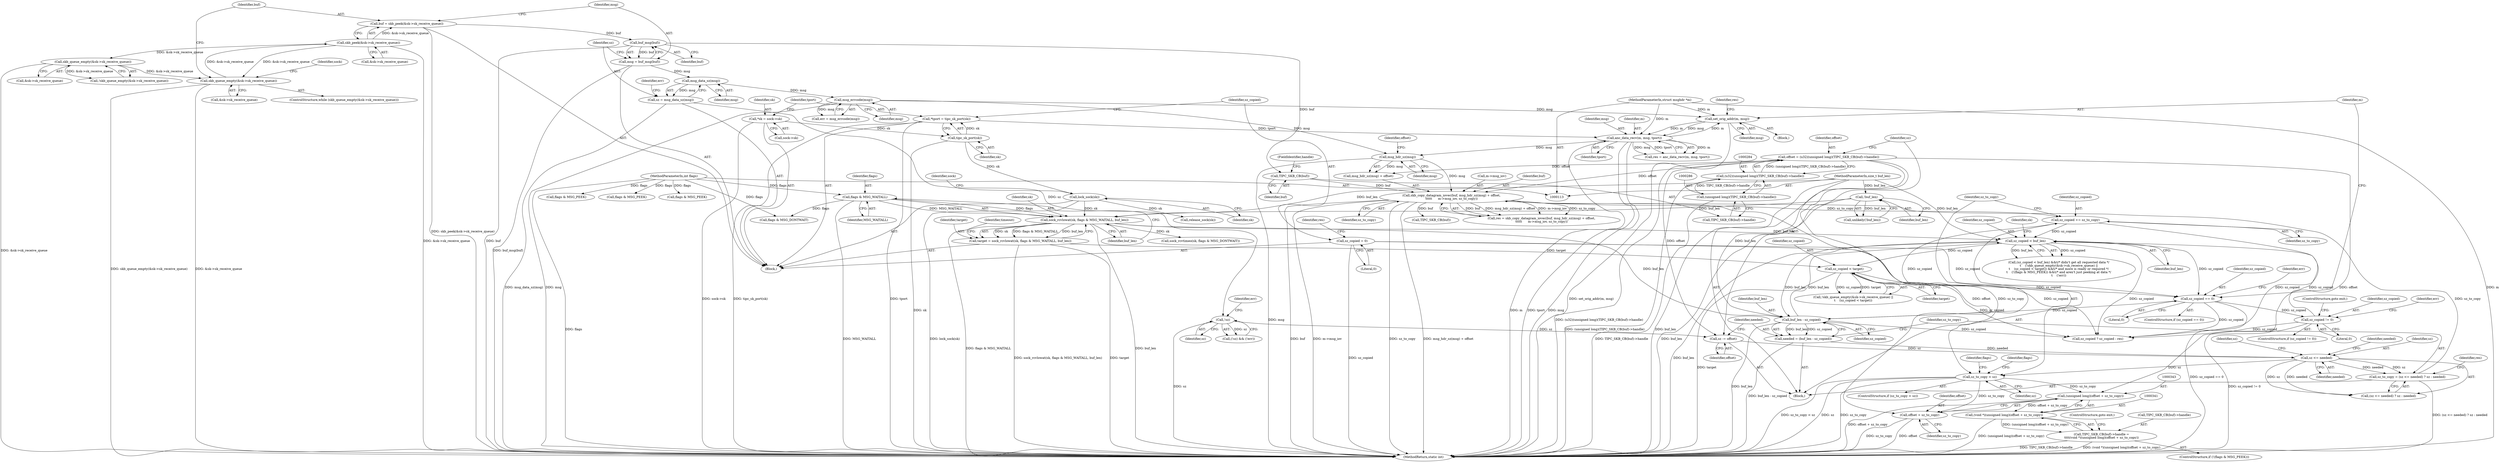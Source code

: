 digraph "0_linux_f3d3342602f8bcbf37d7c46641cb9bca7618eb1c_33@API" {
"1000326" [label="(Call,sz_to_copy < sz)"];
"1000309" [label="(Call,skb_copy_datagram_iovec(buf, msg_hdr_sz(msg) + offset,\n\t\t\t\t\t      m->msg_iov, sz_to_copy))"];
"1000288" [label="(Call,TIPC_SKB_CB(buf))"];
"1000239" [label="(Call,buf_msg(buf))"];
"1000230" [label="(Call,buf = skb_peek(&sk->sk_receive_queue))"];
"1000232" [label="(Call,skb_peek(&sk->sk_receive_queue))"];
"1000186" [label="(Call,skb_queue_empty(&sk->sk_receive_queue))"];
"1000403" [label="(Call,skb_queue_empty(&sk->sk_receive_queue))"];
"1000312" [label="(Call,msg_hdr_sz(msg))"];
"1000247" [label="(Call,msg_errcode(msg))"];
"1000243" [label="(Call,msg_data_sz(msg))"];
"1000237" [label="(Call,msg = buf_msg(buf))"];
"1000269" [label="(Call,anc_data_recv(m, msg, tport))"];
"1000264" [label="(Call,set_orig_addr(m, msg))"];
"1000116" [label="(MethodParameterIn,struct msghdr *m)"];
"1000127" [label="(Call,*tport = tipc_sk_port(sk))"];
"1000129" [label="(Call,tipc_sk_port(sk))"];
"1000121" [label="(Call,*sk = sock->sk)"];
"1000281" [label="(Call,offset = (u32)(unsigned long)(TIPC_SKB_CB(buf)->handle))"];
"1000283" [label="(Call,(u32)(unsigned long)(TIPC_SKB_CB(buf)->handle))"];
"1000285" [label="(Call,(unsigned long)(TIPC_SKB_CB(buf)->handle))"];
"1000299" [label="(Call,sz_to_copy = (sz <= needed) ? sz : needed)"];
"1000302" [label="(Call,sz <= needed)"];
"1000291" [label="(Call,sz -= offset)"];
"1000251" [label="(Call,!sz)"];
"1000241" [label="(Call,sz = msg_data_sz(msg))"];
"1000294" [label="(Call,needed = (buf_len - sz_copied))"];
"1000296" [label="(Call,buf_len - sz_copied)"];
"1000171" [label="(Call,sock_rcvlowat(sk, flags & MSG_WAITALL, buf_len))"];
"1000154" [label="(Call,lock_sock(sk))"];
"1000173" [label="(Call,flags & MSG_WAITALL)"];
"1000118" [label="(MethodParameterIn,int flags)"];
"1000149" [label="(Call,!buf_len)"];
"1000117" [label="(MethodParameterIn,size_t buf_len)"];
"1000397" [label="(Call,sz_copied < buf_len)"];
"1000322" [label="(Call,sz_copied += sz_to_copy)"];
"1000351" [label="(Call,sz_copied != 0)"];
"1000260" [label="(Call,sz_copied == 0)"];
"1000408" [label="(Call,sz_copied < target)"];
"1000169" [label="(Call,target = sock_rcvlowat(sk, flags & MSG_WAITALL, buf_len))"];
"1000139" [label="(Call,sz_copied = 0)"];
"1000342" [label="(Call,(unsigned long)(offset + sz_to_copy))"];
"1000340" [label="(Call,(void *)(unsigned long)(offset + sz_to_copy))"];
"1000335" [label="(Call,TIPC_SKB_CB(buf)->handle =\n\t\t\t\t(void *)(unsigned long)(offset + sz_to_copy))"];
"1000344" [label="(Call,offset + sz_to_copy)"];
"1000325" [label="(ControlStructure,if (sz_to_copy < sz))"];
"1000298" [label="(Identifier,sz_copied)"];
"1000148" [label="(Call,unlikely(!buf_len))"];
"1000179" [label="(Call,sock_rcvtimeo(sk, flags & MSG_DONTWAIT))"];
"1000239" [label="(Call,buf_msg(buf))"];
"1000303" [label="(Identifier,sz)"];
"1000413" [label="(Call,flags & MSG_PEEK)"];
"1000420" [label="(Call,release_sock(sk))"];
"1000174" [label="(Identifier,flags)"];
"1000340" [label="(Call,(void *)(unsigned long)(offset + sz_to_copy))"];
"1000309" [label="(Call,skb_copy_datagram_iovec(buf, msg_hdr_sz(msg) + offset,\n\t\t\t\t\t      m->msg_iov, sz_to_copy))"];
"1000116" [label="(MethodParameterIn,struct msghdr *m)"];
"1000272" [label="(Identifier,tport)"];
"1000230" [label="(Call,buf = skb_peek(&sk->sk_receive_queue))"];
"1000322" [label="(Call,sz_copied += sz_to_copy)"];
"1000423" [label="(Call,sz_copied ? sz_copied : res)"];
"1000345" [label="(Identifier,offset)"];
"1000247" [label="(Call,msg_errcode(msg))"];
"1000185" [label="(ControlStructure,while (skb_queue_empty(&sk->sk_receive_queue)))"];
"1000173" [label="(Call,flags & MSG_WAITALL)"];
"1000404" [label="(Call,&sk->sk_receive_queue)"];
"1000118" [label="(MethodParameterIn,int flags)"];
"1000150" [label="(Identifier,buf_len)"];
"1000139" [label="(Call,sz_copied = 0)"];
"1000129" [label="(Call,tipc_sk_port(sk))"];
"1000402" [label="(Call,!skb_queue_empty(&sk->sk_receive_queue))"];
"1000294" [label="(Call,needed = (buf_len - sz_copied))"];
"1000232" [label="(Call,skb_peek(&sk->sk_receive_queue))"];
"1000169" [label="(Call,target = sock_rcvlowat(sk, flags & MSG_WAITALL, buf_len))"];
"1000160" [label="(Identifier,sock)"];
"1000263" [label="(Block,)"];
"1000346" [label="(Identifier,sz_to_copy)"];
"1000123" [label="(Call,sock->sk)"];
"1000260" [label="(Call,sz_copied == 0)"];
"1000315" [label="(Call,m->msg_iov)"];
"1000285" [label="(Call,(unsigned long)(TIPC_SKB_CB(buf)->handle))"];
"1000245" [label="(Call,err = msg_errcode(msg))"];
"1000396" [label="(Call,(sz_copied < buf_len) &&\t/* didn't get all requested data */\n\t    (!skb_queue_empty(&sk->sk_receive_queue) ||\n\t    (sz_copied < target)) &&\t/* and more is ready or required */\n\t    (!(flags & MSG_PEEK)) &&\t/* and aren't just peeking at data */\n\t    (!err))"];
"1000262" [label="(Literal,0)"];
"1000127" [label="(Call,*tport = tipc_sk_port(sk))"];
"1000181" [label="(Call,flags & MSG_DONTWAIT)"];
"1000261" [label="(Identifier,sz_copied)"];
"1000296" [label="(Call,buf_len - sz_copied)"];
"1000307" [label="(Call,res = skb_copy_datagram_iovec(buf, msg_hdr_sz(msg) + offset,\n\t\t\t\t\t      m->msg_iov, sz_to_copy))"];
"1000281" [label="(Call,offset = (u32)(unsigned long)(TIPC_SKB_CB(buf)->handle))"];
"1000295" [label="(Identifier,needed)"];
"1000195" [label="(Identifier,sock)"];
"1000318" [label="(Identifier,sz_to_copy)"];
"1000282" [label="(Identifier,offset)"];
"1000403" [label="(Call,skb_queue_empty(&sk->sk_receive_queue))"];
"1000237" [label="(Call,msg = buf_msg(buf))"];
"1000354" [label="(ControlStructure,goto exit;)"];
"1000375" [label="(Identifier,flags)"];
"1000170" [label="(Identifier,target)"];
"1000251" [label="(Call,!sz)"];
"1000264" [label="(Call,set_orig_addr(m, msg))"];
"1000140" [label="(Identifier,sz_copied)"];
"1000141" [label="(Literal,0)"];
"1000242" [label="(Identifier,sz)"];
"1000171" [label="(Call,sock_rcvlowat(sk, flags & MSG_WAITALL, buf_len))"];
"1000351" [label="(Call,sz_copied != 0)"];
"1000155" [label="(Identifier,sk)"];
"1000149" [label="(Call,!buf_len)"];
"1000122" [label="(Identifier,sk)"];
"1000330" [label="(ControlStructure,if (!(flags & MSG_PEEK)))"];
"1000154" [label="(Call,lock_sock(sk))"];
"1000130" [label="(Identifier,sk)"];
"1000288" [label="(Call,TIPC_SKB_CB(buf))"];
"1000278" [label="(Identifier,err)"];
"1000270" [label="(Identifier,m)"];
"1000344" [label="(Call,offset + sz_to_copy)"];
"1000347" [label="(ControlStructure,goto exit;)"];
"1000268" [label="(Identifier,res)"];
"1000117" [label="(MethodParameterIn,size_t buf_len)"];
"1000312" [label="(Call,msg_hdr_sz(msg))"];
"1000408" [label="(Call,sz_copied < target)"];
"1000290" [label="(FieldIdentifier,handle)"];
"1000283" [label="(Call,(u32)(unsigned long)(TIPC_SKB_CB(buf)->handle))"];
"1000332" [label="(Call,flags & MSG_PEEK)"];
"1000374" [label="(Call,flags & MSG_PEEK)"];
"1000252" [label="(Identifier,sz)"];
"1000240" [label="(Identifier,buf)"];
"1000243" [label="(Call,msg_data_sz(msg))"];
"1000246" [label="(Identifier,err)"];
"1000311" [label="(Call,msg_hdr_sz(msg) + offset)"];
"1000314" [label="(Identifier,offset)"];
"1000326" [label="(Call,sz_to_copy < sz)"];
"1000248" [label="(Identifier,msg)"];
"1000297" [label="(Identifier,buf_len)"];
"1000305" [label="(Identifier,sz)"];
"1000231" [label="(Identifier,buf)"];
"1000327" [label="(Identifier,sz_to_copy)"];
"1000301" [label="(Call,(sz <= needed) ? sz : needed)"];
"1000302" [label="(Call,sz <= needed)"];
"1000259" [label="(ControlStructure,if (sz_copied == 0))"];
"1000238" [label="(Identifier,msg)"];
"1000336" [label="(Call,TIPC_SKB_CB(buf)->handle)"];
"1000427" [label="(MethodReturn,static int)"];
"1000328" [label="(Identifier,sz)"];
"1000342" [label="(Call,(unsigned long)(offset + sz_to_copy))"];
"1000337" [label="(Call,TIPC_SKB_CB(buf))"];
"1000121" [label="(Call,*sk = sock->sk)"];
"1000119" [label="(Block,)"];
"1000353" [label="(Literal,0)"];
"1000397" [label="(Call,sz_copied < buf_len)"];
"1000398" [label="(Identifier,sz_copied)"];
"1000352" [label="(Identifier,sz_copied)"];
"1000267" [label="(Call,res = anc_data_recv(m, msg, tport))"];
"1000299" [label="(Call,sz_to_copy = (sz <= needed) ? sz : needed)"];
"1000300" [label="(Identifier,sz_to_copy)"];
"1000406" [label="(Identifier,sk)"];
"1000323" [label="(Identifier,sz_copied)"];
"1000350" [label="(ControlStructure,if (sz_copied != 0))"];
"1000128" [label="(Identifier,tport)"];
"1000233" [label="(Call,&sk->sk_receive_queue)"];
"1000401" [label="(Call,!skb_queue_empty(&sk->sk_receive_queue) ||\n\t    (sz_copied < target))"];
"1000241" [label="(Call,sz = msg_data_sz(msg))"];
"1000271" [label="(Identifier,msg)"];
"1000410" [label="(Identifier,target)"];
"1000266" [label="(Identifier,msg)"];
"1000186" [label="(Call,skb_queue_empty(&sk->sk_receive_queue))"];
"1000292" [label="(Identifier,sz)"];
"1000333" [label="(Identifier,flags)"];
"1000279" [label="(Block,)"];
"1000172" [label="(Identifier,sk)"];
"1000304" [label="(Identifier,needed)"];
"1000145" [label="(Identifier,res)"];
"1000178" [label="(Identifier,timeout)"];
"1000289" [label="(Identifier,buf)"];
"1000358" [label="(Identifier,err)"];
"1000306" [label="(Identifier,needed)"];
"1000399" [label="(Identifier,buf_len)"];
"1000409" [label="(Identifier,sz_copied)"];
"1000187" [label="(Call,&sk->sk_receive_queue)"];
"1000287" [label="(Call,TIPC_SKB_CB(buf)->handle)"];
"1000313" [label="(Identifier,msg)"];
"1000310" [label="(Identifier,buf)"];
"1000293" [label="(Identifier,offset)"];
"1000291" [label="(Call,sz -= offset)"];
"1000175" [label="(Identifier,MSG_WAITALL)"];
"1000176" [label="(Identifier,buf_len)"];
"1000244" [label="(Identifier,msg)"];
"1000250" [label="(Call,(!sz) && (!err))"];
"1000269" [label="(Call,anc_data_recv(m, msg, tport))"];
"1000254" [label="(Identifier,err)"];
"1000265" [label="(Identifier,m)"];
"1000324" [label="(Identifier,sz_to_copy)"];
"1000308" [label="(Identifier,res)"];
"1000335" [label="(Call,TIPC_SKB_CB(buf)->handle =\n\t\t\t\t(void *)(unsigned long)(offset + sz_to_copy))"];
"1000326" -> "1000325"  [label="AST: "];
"1000326" -> "1000328"  [label="CFG: "];
"1000327" -> "1000326"  [label="AST: "];
"1000328" -> "1000326"  [label="AST: "];
"1000333" -> "1000326"  [label="CFG: "];
"1000375" -> "1000326"  [label="CFG: "];
"1000326" -> "1000427"  [label="DDG: sz_to_copy < sz"];
"1000326" -> "1000427"  [label="DDG: sz"];
"1000326" -> "1000427"  [label="DDG: sz_to_copy"];
"1000309" -> "1000326"  [label="DDG: sz_to_copy"];
"1000302" -> "1000326"  [label="DDG: sz"];
"1000326" -> "1000342"  [label="DDG: sz_to_copy"];
"1000326" -> "1000344"  [label="DDG: sz_to_copy"];
"1000309" -> "1000307"  [label="AST: "];
"1000309" -> "1000318"  [label="CFG: "];
"1000310" -> "1000309"  [label="AST: "];
"1000311" -> "1000309"  [label="AST: "];
"1000315" -> "1000309"  [label="AST: "];
"1000318" -> "1000309"  [label="AST: "];
"1000307" -> "1000309"  [label="CFG: "];
"1000309" -> "1000427"  [label="DDG: buf"];
"1000309" -> "1000427"  [label="DDG: m->msg_iov"];
"1000309" -> "1000427"  [label="DDG: sz_to_copy"];
"1000309" -> "1000427"  [label="DDG: msg_hdr_sz(msg) + offset"];
"1000309" -> "1000307"  [label="DDG: buf"];
"1000309" -> "1000307"  [label="DDG: msg_hdr_sz(msg) + offset"];
"1000309" -> "1000307"  [label="DDG: m->msg_iov"];
"1000309" -> "1000307"  [label="DDG: sz_to_copy"];
"1000288" -> "1000309"  [label="DDG: buf"];
"1000312" -> "1000309"  [label="DDG: msg"];
"1000281" -> "1000309"  [label="DDG: offset"];
"1000299" -> "1000309"  [label="DDG: sz_to_copy"];
"1000309" -> "1000322"  [label="DDG: sz_to_copy"];
"1000309" -> "1000337"  [label="DDG: buf"];
"1000288" -> "1000287"  [label="AST: "];
"1000288" -> "1000289"  [label="CFG: "];
"1000289" -> "1000288"  [label="AST: "];
"1000290" -> "1000288"  [label="CFG: "];
"1000239" -> "1000288"  [label="DDG: buf"];
"1000239" -> "1000237"  [label="AST: "];
"1000239" -> "1000240"  [label="CFG: "];
"1000240" -> "1000239"  [label="AST: "];
"1000237" -> "1000239"  [label="CFG: "];
"1000239" -> "1000427"  [label="DDG: buf"];
"1000239" -> "1000237"  [label="DDG: buf"];
"1000230" -> "1000239"  [label="DDG: buf"];
"1000230" -> "1000119"  [label="AST: "];
"1000230" -> "1000232"  [label="CFG: "];
"1000231" -> "1000230"  [label="AST: "];
"1000232" -> "1000230"  [label="AST: "];
"1000238" -> "1000230"  [label="CFG: "];
"1000230" -> "1000427"  [label="DDG: skb_peek(&sk->sk_receive_queue)"];
"1000232" -> "1000230"  [label="DDG: &sk->sk_receive_queue"];
"1000232" -> "1000233"  [label="CFG: "];
"1000233" -> "1000232"  [label="AST: "];
"1000232" -> "1000427"  [label="DDG: &sk->sk_receive_queue"];
"1000232" -> "1000186"  [label="DDG: &sk->sk_receive_queue"];
"1000186" -> "1000232"  [label="DDG: &sk->sk_receive_queue"];
"1000232" -> "1000403"  [label="DDG: &sk->sk_receive_queue"];
"1000186" -> "1000185"  [label="AST: "];
"1000186" -> "1000187"  [label="CFG: "];
"1000187" -> "1000186"  [label="AST: "];
"1000195" -> "1000186"  [label="CFG: "];
"1000231" -> "1000186"  [label="CFG: "];
"1000186" -> "1000427"  [label="DDG: skb_queue_empty(&sk->sk_receive_queue)"];
"1000186" -> "1000427"  [label="DDG: &sk->sk_receive_queue"];
"1000403" -> "1000186"  [label="DDG: &sk->sk_receive_queue"];
"1000403" -> "1000402"  [label="AST: "];
"1000403" -> "1000404"  [label="CFG: "];
"1000404" -> "1000403"  [label="AST: "];
"1000402" -> "1000403"  [label="CFG: "];
"1000403" -> "1000427"  [label="DDG: &sk->sk_receive_queue"];
"1000403" -> "1000402"  [label="DDG: &sk->sk_receive_queue"];
"1000312" -> "1000311"  [label="AST: "];
"1000312" -> "1000313"  [label="CFG: "];
"1000313" -> "1000312"  [label="AST: "];
"1000314" -> "1000312"  [label="CFG: "];
"1000312" -> "1000427"  [label="DDG: msg"];
"1000312" -> "1000311"  [label="DDG: msg"];
"1000247" -> "1000312"  [label="DDG: msg"];
"1000269" -> "1000312"  [label="DDG: msg"];
"1000247" -> "1000245"  [label="AST: "];
"1000247" -> "1000248"  [label="CFG: "];
"1000248" -> "1000247"  [label="AST: "];
"1000245" -> "1000247"  [label="CFG: "];
"1000247" -> "1000427"  [label="DDG: msg"];
"1000247" -> "1000245"  [label="DDG: msg"];
"1000243" -> "1000247"  [label="DDG: msg"];
"1000247" -> "1000264"  [label="DDG: msg"];
"1000243" -> "1000241"  [label="AST: "];
"1000243" -> "1000244"  [label="CFG: "];
"1000244" -> "1000243"  [label="AST: "];
"1000241" -> "1000243"  [label="CFG: "];
"1000243" -> "1000241"  [label="DDG: msg"];
"1000237" -> "1000243"  [label="DDG: msg"];
"1000237" -> "1000119"  [label="AST: "];
"1000238" -> "1000237"  [label="AST: "];
"1000242" -> "1000237"  [label="CFG: "];
"1000237" -> "1000427"  [label="DDG: buf_msg(buf)"];
"1000269" -> "1000267"  [label="AST: "];
"1000269" -> "1000272"  [label="CFG: "];
"1000270" -> "1000269"  [label="AST: "];
"1000271" -> "1000269"  [label="AST: "];
"1000272" -> "1000269"  [label="AST: "];
"1000267" -> "1000269"  [label="CFG: "];
"1000269" -> "1000427"  [label="DDG: m"];
"1000269" -> "1000427"  [label="DDG: tport"];
"1000269" -> "1000427"  [label="DDG: msg"];
"1000269" -> "1000264"  [label="DDG: m"];
"1000269" -> "1000267"  [label="DDG: m"];
"1000269" -> "1000267"  [label="DDG: msg"];
"1000269" -> "1000267"  [label="DDG: tport"];
"1000264" -> "1000269"  [label="DDG: m"];
"1000264" -> "1000269"  [label="DDG: msg"];
"1000116" -> "1000269"  [label="DDG: m"];
"1000127" -> "1000269"  [label="DDG: tport"];
"1000264" -> "1000263"  [label="AST: "];
"1000264" -> "1000266"  [label="CFG: "];
"1000265" -> "1000264"  [label="AST: "];
"1000266" -> "1000264"  [label="AST: "];
"1000268" -> "1000264"  [label="CFG: "];
"1000264" -> "1000427"  [label="DDG: set_orig_addr(m, msg)"];
"1000116" -> "1000264"  [label="DDG: m"];
"1000116" -> "1000113"  [label="AST: "];
"1000116" -> "1000427"  [label="DDG: m"];
"1000127" -> "1000119"  [label="AST: "];
"1000127" -> "1000129"  [label="CFG: "];
"1000128" -> "1000127"  [label="AST: "];
"1000129" -> "1000127"  [label="AST: "];
"1000140" -> "1000127"  [label="CFG: "];
"1000127" -> "1000427"  [label="DDG: tipc_sk_port(sk)"];
"1000127" -> "1000427"  [label="DDG: tport"];
"1000129" -> "1000127"  [label="DDG: sk"];
"1000129" -> "1000130"  [label="CFG: "];
"1000130" -> "1000129"  [label="AST: "];
"1000129" -> "1000427"  [label="DDG: sk"];
"1000121" -> "1000129"  [label="DDG: sk"];
"1000129" -> "1000154"  [label="DDG: sk"];
"1000121" -> "1000119"  [label="AST: "];
"1000121" -> "1000123"  [label="CFG: "];
"1000122" -> "1000121"  [label="AST: "];
"1000123" -> "1000121"  [label="AST: "];
"1000128" -> "1000121"  [label="CFG: "];
"1000121" -> "1000427"  [label="DDG: sock->sk"];
"1000281" -> "1000279"  [label="AST: "];
"1000281" -> "1000283"  [label="CFG: "];
"1000282" -> "1000281"  [label="AST: "];
"1000283" -> "1000281"  [label="AST: "];
"1000292" -> "1000281"  [label="CFG: "];
"1000281" -> "1000427"  [label="DDG: (u32)(unsigned long)(TIPC_SKB_CB(buf)->handle)"];
"1000283" -> "1000281"  [label="DDG: (unsigned long)(TIPC_SKB_CB(buf)->handle)"];
"1000281" -> "1000291"  [label="DDG: offset"];
"1000281" -> "1000311"  [label="DDG: offset"];
"1000281" -> "1000342"  [label="DDG: offset"];
"1000281" -> "1000344"  [label="DDG: offset"];
"1000283" -> "1000285"  [label="CFG: "];
"1000284" -> "1000283"  [label="AST: "];
"1000285" -> "1000283"  [label="AST: "];
"1000283" -> "1000427"  [label="DDG: (unsigned long)(TIPC_SKB_CB(buf)->handle)"];
"1000285" -> "1000283"  [label="DDG: TIPC_SKB_CB(buf)->handle"];
"1000285" -> "1000287"  [label="CFG: "];
"1000286" -> "1000285"  [label="AST: "];
"1000287" -> "1000285"  [label="AST: "];
"1000285" -> "1000427"  [label="DDG: TIPC_SKB_CB(buf)->handle"];
"1000299" -> "1000279"  [label="AST: "];
"1000299" -> "1000301"  [label="CFG: "];
"1000300" -> "1000299"  [label="AST: "];
"1000301" -> "1000299"  [label="AST: "];
"1000308" -> "1000299"  [label="CFG: "];
"1000299" -> "1000427"  [label="DDG: (sz <= needed) ? sz : needed"];
"1000302" -> "1000299"  [label="DDG: sz"];
"1000302" -> "1000299"  [label="DDG: needed"];
"1000302" -> "1000301"  [label="AST: "];
"1000302" -> "1000304"  [label="CFG: "];
"1000303" -> "1000302"  [label="AST: "];
"1000304" -> "1000302"  [label="AST: "];
"1000305" -> "1000302"  [label="CFG: "];
"1000306" -> "1000302"  [label="CFG: "];
"1000291" -> "1000302"  [label="DDG: sz"];
"1000294" -> "1000302"  [label="DDG: needed"];
"1000302" -> "1000301"  [label="DDG: sz"];
"1000302" -> "1000301"  [label="DDG: needed"];
"1000291" -> "1000279"  [label="AST: "];
"1000291" -> "1000293"  [label="CFG: "];
"1000292" -> "1000291"  [label="AST: "];
"1000293" -> "1000291"  [label="AST: "];
"1000295" -> "1000291"  [label="CFG: "];
"1000251" -> "1000291"  [label="DDG: sz"];
"1000251" -> "1000250"  [label="AST: "];
"1000251" -> "1000252"  [label="CFG: "];
"1000252" -> "1000251"  [label="AST: "];
"1000254" -> "1000251"  [label="CFG: "];
"1000250" -> "1000251"  [label="CFG: "];
"1000251" -> "1000427"  [label="DDG: sz"];
"1000251" -> "1000250"  [label="DDG: sz"];
"1000241" -> "1000251"  [label="DDG: sz"];
"1000241" -> "1000119"  [label="AST: "];
"1000242" -> "1000241"  [label="AST: "];
"1000246" -> "1000241"  [label="CFG: "];
"1000241" -> "1000427"  [label="DDG: msg_data_sz(msg)"];
"1000294" -> "1000279"  [label="AST: "];
"1000294" -> "1000296"  [label="CFG: "];
"1000295" -> "1000294"  [label="AST: "];
"1000296" -> "1000294"  [label="AST: "];
"1000300" -> "1000294"  [label="CFG: "];
"1000294" -> "1000427"  [label="DDG: buf_len - sz_copied"];
"1000296" -> "1000294"  [label="DDG: buf_len"];
"1000296" -> "1000294"  [label="DDG: sz_copied"];
"1000296" -> "1000298"  [label="CFG: "];
"1000297" -> "1000296"  [label="AST: "];
"1000298" -> "1000296"  [label="AST: "];
"1000296" -> "1000427"  [label="DDG: buf_len"];
"1000171" -> "1000296"  [label="DDG: buf_len"];
"1000397" -> "1000296"  [label="DDG: buf_len"];
"1000117" -> "1000296"  [label="DDG: buf_len"];
"1000260" -> "1000296"  [label="DDG: sz_copied"];
"1000296" -> "1000322"  [label="DDG: sz_copied"];
"1000296" -> "1000397"  [label="DDG: buf_len"];
"1000296" -> "1000423"  [label="DDG: sz_copied"];
"1000171" -> "1000169"  [label="AST: "];
"1000171" -> "1000176"  [label="CFG: "];
"1000172" -> "1000171"  [label="AST: "];
"1000173" -> "1000171"  [label="AST: "];
"1000176" -> "1000171"  [label="AST: "];
"1000169" -> "1000171"  [label="CFG: "];
"1000171" -> "1000427"  [label="DDG: buf_len"];
"1000171" -> "1000427"  [label="DDG: flags & MSG_WAITALL"];
"1000171" -> "1000169"  [label="DDG: sk"];
"1000171" -> "1000169"  [label="DDG: flags & MSG_WAITALL"];
"1000171" -> "1000169"  [label="DDG: buf_len"];
"1000154" -> "1000171"  [label="DDG: sk"];
"1000173" -> "1000171"  [label="DDG: flags"];
"1000173" -> "1000171"  [label="DDG: MSG_WAITALL"];
"1000149" -> "1000171"  [label="DDG: buf_len"];
"1000117" -> "1000171"  [label="DDG: buf_len"];
"1000171" -> "1000179"  [label="DDG: sk"];
"1000171" -> "1000397"  [label="DDG: buf_len"];
"1000154" -> "1000119"  [label="AST: "];
"1000154" -> "1000155"  [label="CFG: "];
"1000155" -> "1000154"  [label="AST: "];
"1000160" -> "1000154"  [label="CFG: "];
"1000154" -> "1000427"  [label="DDG: lock_sock(sk)"];
"1000154" -> "1000420"  [label="DDG: sk"];
"1000173" -> "1000175"  [label="CFG: "];
"1000174" -> "1000173"  [label="AST: "];
"1000175" -> "1000173"  [label="AST: "];
"1000176" -> "1000173"  [label="CFG: "];
"1000173" -> "1000427"  [label="DDG: MSG_WAITALL"];
"1000118" -> "1000173"  [label="DDG: flags"];
"1000173" -> "1000181"  [label="DDG: flags"];
"1000118" -> "1000113"  [label="AST: "];
"1000118" -> "1000427"  [label="DDG: flags"];
"1000118" -> "1000181"  [label="DDG: flags"];
"1000118" -> "1000332"  [label="DDG: flags"];
"1000118" -> "1000374"  [label="DDG: flags"];
"1000118" -> "1000413"  [label="DDG: flags"];
"1000149" -> "1000148"  [label="AST: "];
"1000149" -> "1000150"  [label="CFG: "];
"1000150" -> "1000149"  [label="AST: "];
"1000148" -> "1000149"  [label="CFG: "];
"1000149" -> "1000427"  [label="DDG: buf_len"];
"1000149" -> "1000148"  [label="DDG: buf_len"];
"1000117" -> "1000149"  [label="DDG: buf_len"];
"1000117" -> "1000113"  [label="AST: "];
"1000117" -> "1000427"  [label="DDG: buf_len"];
"1000117" -> "1000397"  [label="DDG: buf_len"];
"1000397" -> "1000396"  [label="AST: "];
"1000397" -> "1000399"  [label="CFG: "];
"1000398" -> "1000397"  [label="AST: "];
"1000399" -> "1000397"  [label="AST: "];
"1000406" -> "1000397"  [label="CFG: "];
"1000396" -> "1000397"  [label="CFG: "];
"1000397" -> "1000427"  [label="DDG: buf_len"];
"1000397" -> "1000260"  [label="DDG: sz_copied"];
"1000397" -> "1000396"  [label="DDG: sz_copied"];
"1000397" -> "1000396"  [label="DDG: buf_len"];
"1000322" -> "1000397"  [label="DDG: sz_copied"];
"1000351" -> "1000397"  [label="DDG: sz_copied"];
"1000397" -> "1000408"  [label="DDG: sz_copied"];
"1000397" -> "1000423"  [label="DDG: sz_copied"];
"1000322" -> "1000279"  [label="AST: "];
"1000322" -> "1000324"  [label="CFG: "];
"1000323" -> "1000322"  [label="AST: "];
"1000324" -> "1000322"  [label="AST: "];
"1000327" -> "1000322"  [label="CFG: "];
"1000322" -> "1000423"  [label="DDG: sz_copied"];
"1000351" -> "1000350"  [label="AST: "];
"1000351" -> "1000353"  [label="CFG: "];
"1000352" -> "1000351"  [label="AST: "];
"1000353" -> "1000351"  [label="AST: "];
"1000354" -> "1000351"  [label="CFG: "];
"1000358" -> "1000351"  [label="CFG: "];
"1000351" -> "1000427"  [label="DDG: sz_copied != 0"];
"1000260" -> "1000351"  [label="DDG: sz_copied"];
"1000351" -> "1000423"  [label="DDG: sz_copied"];
"1000260" -> "1000259"  [label="AST: "];
"1000260" -> "1000262"  [label="CFG: "];
"1000261" -> "1000260"  [label="AST: "];
"1000262" -> "1000260"  [label="AST: "];
"1000265" -> "1000260"  [label="CFG: "];
"1000278" -> "1000260"  [label="CFG: "];
"1000260" -> "1000427"  [label="DDG: sz_copied == 0"];
"1000408" -> "1000260"  [label="DDG: sz_copied"];
"1000139" -> "1000260"  [label="DDG: sz_copied"];
"1000260" -> "1000423"  [label="DDG: sz_copied"];
"1000408" -> "1000401"  [label="AST: "];
"1000408" -> "1000410"  [label="CFG: "];
"1000409" -> "1000408"  [label="AST: "];
"1000410" -> "1000408"  [label="AST: "];
"1000401" -> "1000408"  [label="CFG: "];
"1000408" -> "1000427"  [label="DDG: target"];
"1000408" -> "1000401"  [label="DDG: sz_copied"];
"1000408" -> "1000401"  [label="DDG: target"];
"1000169" -> "1000408"  [label="DDG: target"];
"1000408" -> "1000423"  [label="DDG: sz_copied"];
"1000169" -> "1000119"  [label="AST: "];
"1000170" -> "1000169"  [label="AST: "];
"1000178" -> "1000169"  [label="CFG: "];
"1000169" -> "1000427"  [label="DDG: sock_rcvlowat(sk, flags & MSG_WAITALL, buf_len)"];
"1000169" -> "1000427"  [label="DDG: target"];
"1000139" -> "1000119"  [label="AST: "];
"1000139" -> "1000141"  [label="CFG: "];
"1000140" -> "1000139"  [label="AST: "];
"1000141" -> "1000139"  [label="AST: "];
"1000145" -> "1000139"  [label="CFG: "];
"1000139" -> "1000427"  [label="DDG: sz_copied"];
"1000139" -> "1000423"  [label="DDG: sz_copied"];
"1000342" -> "1000340"  [label="AST: "];
"1000342" -> "1000344"  [label="CFG: "];
"1000343" -> "1000342"  [label="AST: "];
"1000344" -> "1000342"  [label="AST: "];
"1000340" -> "1000342"  [label="CFG: "];
"1000342" -> "1000427"  [label="DDG: offset + sz_to_copy"];
"1000342" -> "1000340"  [label="DDG: offset + sz_to_copy"];
"1000340" -> "1000335"  [label="AST: "];
"1000341" -> "1000340"  [label="AST: "];
"1000335" -> "1000340"  [label="CFG: "];
"1000340" -> "1000427"  [label="DDG: (unsigned long)(offset + sz_to_copy)"];
"1000340" -> "1000335"  [label="DDG: (unsigned long)(offset + sz_to_copy)"];
"1000335" -> "1000330"  [label="AST: "];
"1000336" -> "1000335"  [label="AST: "];
"1000347" -> "1000335"  [label="CFG: "];
"1000335" -> "1000427"  [label="DDG: TIPC_SKB_CB(buf)->handle"];
"1000335" -> "1000427"  [label="DDG: (void *)(unsigned long)(offset + sz_to_copy)"];
"1000344" -> "1000346"  [label="CFG: "];
"1000345" -> "1000344"  [label="AST: "];
"1000346" -> "1000344"  [label="AST: "];
"1000344" -> "1000427"  [label="DDG: sz_to_copy"];
"1000344" -> "1000427"  [label="DDG: offset"];
}
